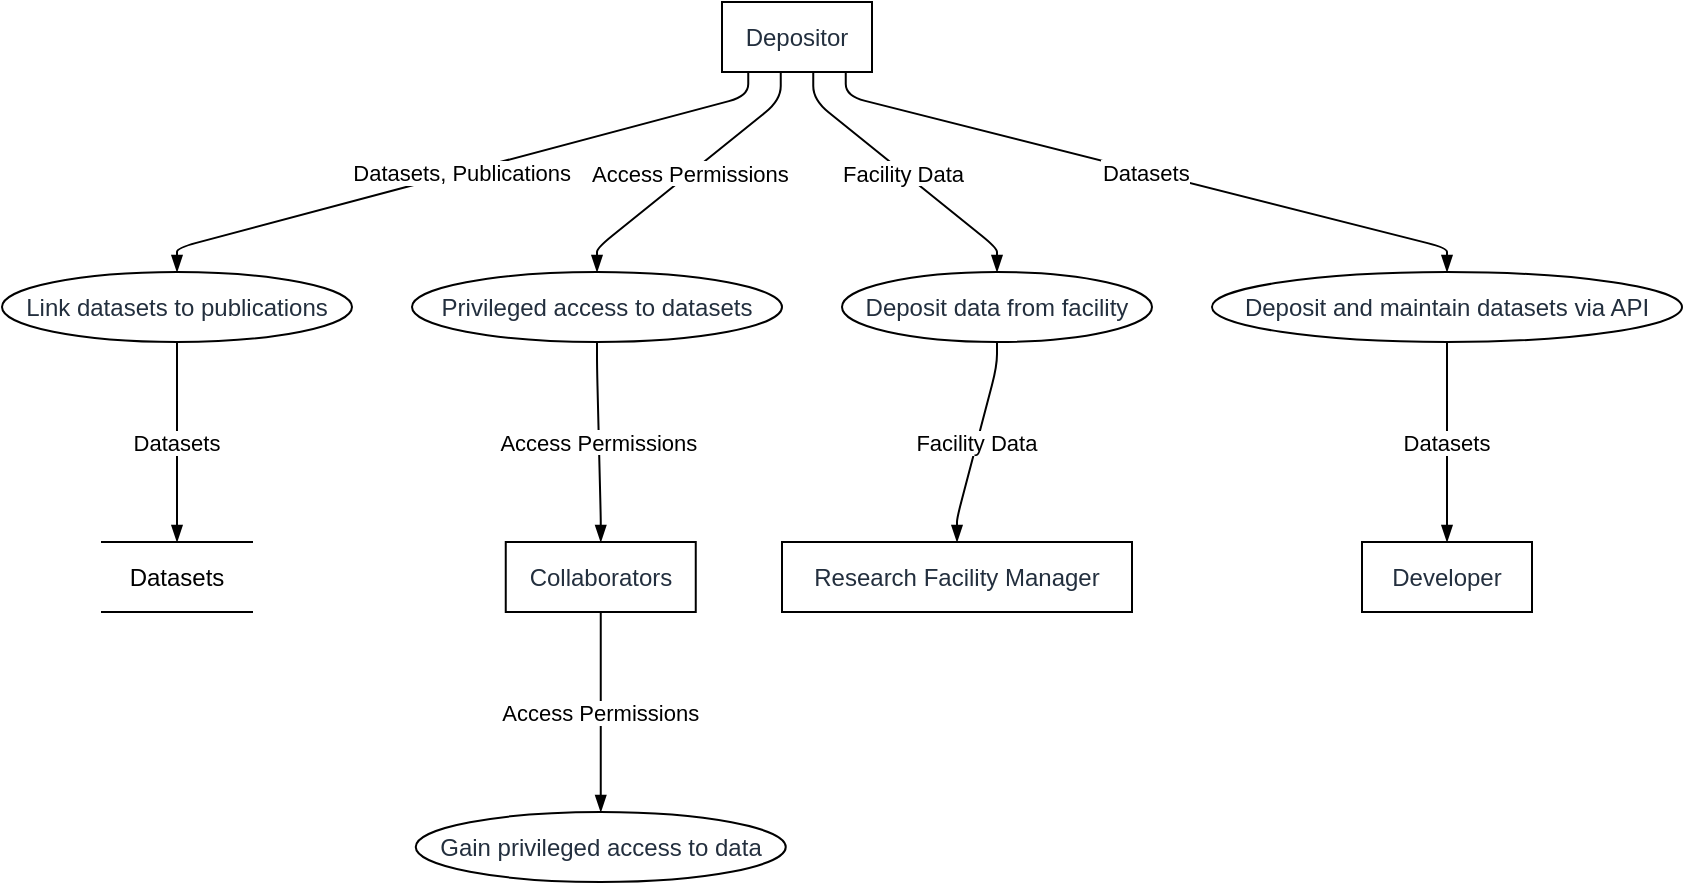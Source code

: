 <mxfile version="23.0.2" type="device">
  <diagram name="Page-1" id="t7RhqWPJNzDJsvXJ_Wyx">
    <mxGraphModel dx="794" dy="511" grid="1" gridSize="10" guides="1" tooltips="1" connect="1" arrows="1" fold="1" page="1" pageScale="1" pageWidth="827" pageHeight="1169" math="0" shadow="0">
      <root>
        <mxCell id="0" />
        <mxCell id="1" parent="0" />
        <UserObject label="Depositor" type="externalEntity" source="" flow="" placeholders="1" id="-y20gHwGtZj0vVLyT8W0-18">
          <mxCell style="shape=rectangle;whiteSpace=wrap;html=1;fillColor=#ffffff;strokeColor=#000000;align=center;verticalAlign=middle;fontColor=#232F3E;" vertex="1" parent="1">
            <mxGeometry x="360" width="75" height="35" as="geometry" />
          </mxCell>
        </UserObject>
        <UserObject label="Link datasets to publications" type="process" source="1" flow="Datasets, Publications" placeholders="1" id="-y20gHwGtZj0vVLyT8W0-19">
          <mxCell style="shape=ellipse;perimeter=ellipsePerimeter;whiteSpace=wrap;html=1;fillColor=#ffffff;strokeColor=#000000;align=center;verticalAlign=middle;fontColor=#232F3E;" vertex="1" parent="1">
            <mxGeometry y="135" width="175" height="35" as="geometry" />
          </mxCell>
        </UserObject>
        <UserObject label="Datasets" type="dataStore" source="2" flow="Datasets" placeholders="1" id="-y20gHwGtZj0vVLyT8W0-20">
          <mxCell style="html=1;dashed=0;whiteSpace=wrap;shape=partialRectangle;right=0;left=0;" vertex="1" parent="1">
            <mxGeometry x="50" y="270" width="75" height="35" as="geometry" />
          </mxCell>
        </UserObject>
        <UserObject label="Privileged access to datasets" type="process" source="1" flow="Access Permissions" placeholders="1" id="-y20gHwGtZj0vVLyT8W0-21">
          <mxCell style="shape=ellipse;perimeter=ellipsePerimeter;whiteSpace=wrap;html=1;fillColor=#ffffff;strokeColor=#000000;align=center;verticalAlign=middle;fontColor=#232F3E;" vertex="1" parent="1">
            <mxGeometry x="205" y="135" width="185" height="35" as="geometry" />
          </mxCell>
        </UserObject>
        <UserObject label="Collaborators" type="externalEntity" source="4" flow="Access Permissions" placeholders="1" id="-y20gHwGtZj0vVLyT8W0-22">
          <mxCell style="shape=rectangle;whiteSpace=wrap;html=1;fillColor=#ffffff;strokeColor=#000000;align=center;verticalAlign=middle;fontColor=#232F3E;" vertex="1" parent="1">
            <mxGeometry x="251.875" y="270" width="95" height="35" as="geometry" />
          </mxCell>
        </UserObject>
        <UserObject label="Deposit data from facility" type="process" source="1" flow="Facility Data" placeholders="1" id="-y20gHwGtZj0vVLyT8W0-23">
          <mxCell style="shape=ellipse;perimeter=ellipsePerimeter;whiteSpace=wrap;html=1;fillColor=#ffffff;strokeColor=#000000;align=center;verticalAlign=middle;fontColor=#232F3E;" vertex="1" parent="1">
            <mxGeometry x="420" y="135" width="155" height="35" as="geometry" />
          </mxCell>
        </UserObject>
        <UserObject label="Research Facility Manager" type="externalEntity" source="6" flow="Facility Data" placeholders="1" id="-y20gHwGtZj0vVLyT8W0-24">
          <mxCell style="shape=rectangle;whiteSpace=wrap;html=1;fillColor=#ffffff;strokeColor=#000000;align=center;verticalAlign=middle;fontColor=#232F3E;" vertex="1" parent="1">
            <mxGeometry x="390" y="270" width="175" height="35" as="geometry" />
          </mxCell>
        </UserObject>
        <UserObject label="Deposit and maintain datasets via API" type="process" source="1" flow="Datasets" placeholders="1" id="-y20gHwGtZj0vVLyT8W0-25">
          <mxCell style="shape=ellipse;perimeter=ellipsePerimeter;whiteSpace=wrap;html=1;fillColor=#ffffff;strokeColor=#000000;align=center;verticalAlign=middle;fontColor=#232F3E;" vertex="1" parent="1">
            <mxGeometry x="605" y="135" width="235" height="35" as="geometry" />
          </mxCell>
        </UserObject>
        <UserObject label="Developer" type="externalEntity" source="8" flow="Datasets" placeholders="1" id="-y20gHwGtZj0vVLyT8W0-26">
          <mxCell style="shape=rectangle;whiteSpace=wrap;html=1;fillColor=#ffffff;strokeColor=#000000;align=center;verticalAlign=middle;fontColor=#232F3E;" vertex="1" parent="1">
            <mxGeometry x="680" y="270" width="85" height="35" as="geometry" />
          </mxCell>
        </UserObject>
        <UserObject label="Gain privileged access to data" type="process" source="5" flow="Access Permissions" placeholders="1" id="-y20gHwGtZj0vVLyT8W0-27">
          <mxCell style="shape=ellipse;perimeter=ellipsePerimeter;whiteSpace=wrap;html=1;fillColor=#ffffff;strokeColor=#000000;align=center;verticalAlign=middle;fontColor=#232F3E;" vertex="1" parent="1">
            <mxGeometry x="206.875" y="405" width="185" height="35" as="geometry" />
          </mxCell>
        </UserObject>
        <mxCell id="-y20gHwGtZj0vVLyT8W0-28" value="Datasets, Publications" style="endArrow=blockThin;endFill=1;fontSize=11;orthogonal=1;noEdgeStyle=1;" edge="1" parent="1" source="-y20gHwGtZj0vVLyT8W0-18" target="-y20gHwGtZj0vVLyT8W0-19">
          <mxGeometry relative="1" as="geometry">
            <Array as="points">
              <mxPoint x="373.125" y="47" />
              <mxPoint x="87.5" y="123" />
            </Array>
          </mxGeometry>
        </mxCell>
        <mxCell id="-y20gHwGtZj0vVLyT8W0-29" value="Datasets" style="endArrow=blockThin;endFill=1;fontSize=11;orthogonal=1;noEdgeStyle=1;" edge="1" parent="1" source="-y20gHwGtZj0vVLyT8W0-19" target="-y20gHwGtZj0vVLyT8W0-20">
          <mxGeometry relative="1" as="geometry">
            <Array as="points">
              <mxPoint x="87.5" y="182" />
              <mxPoint x="87.5" y="258" />
            </Array>
          </mxGeometry>
        </mxCell>
        <mxCell id="-y20gHwGtZj0vVLyT8W0-30" value="Access Permissions" style="endArrow=blockThin;endFill=1;fontSize=11;orthogonal=1;noEdgeStyle=1;" edge="1" parent="1" source="-y20gHwGtZj0vVLyT8W0-18" target="-y20gHwGtZj0vVLyT8W0-21">
          <mxGeometry relative="1" as="geometry">
            <Array as="points">
              <mxPoint x="389.375" y="49" />
              <mxPoint x="297.5" y="123" />
            </Array>
          </mxGeometry>
        </mxCell>
        <mxCell id="-y20gHwGtZj0vVLyT8W0-31" value="Access Permissions" style="endArrow=blockThin;endFill=1;fontSize=11;orthogonal=1;noEdgeStyle=1;" edge="1" parent="1" source="-y20gHwGtZj0vVLyT8W0-21" target="-y20gHwGtZj0vVLyT8W0-22">
          <mxGeometry relative="1" as="geometry">
            <Array as="points">
              <mxPoint x="297.5" y="182" />
              <mxPoint x="299.375" y="258" />
            </Array>
          </mxGeometry>
        </mxCell>
        <mxCell id="-y20gHwGtZj0vVLyT8W0-32" value="Facility Data" style="endArrow=blockThin;endFill=1;fontSize=11;orthogonal=1;noEdgeStyle=1;" edge="1" parent="1" source="-y20gHwGtZj0vVLyT8W0-18" target="-y20gHwGtZj0vVLyT8W0-23">
          <mxGeometry relative="1" as="geometry">
            <Array as="points">
              <mxPoint x="405.625" y="49" />
              <mxPoint x="497.5" y="123" />
            </Array>
          </mxGeometry>
        </mxCell>
        <mxCell id="-y20gHwGtZj0vVLyT8W0-33" value="Facility Data" style="endArrow=blockThin;endFill=1;fontSize=11;orthogonal=1;noEdgeStyle=1;" edge="1" parent="1" source="-y20gHwGtZj0vVLyT8W0-23" target="-y20gHwGtZj0vVLyT8W0-24">
          <mxGeometry relative="1" as="geometry">
            <Array as="points">
              <mxPoint x="497.5" y="182" />
              <mxPoint x="477.5" y="258" />
            </Array>
          </mxGeometry>
        </mxCell>
        <mxCell id="-y20gHwGtZj0vVLyT8W0-34" value="Datasets" style="endArrow=blockThin;endFill=1;fontSize=11;orthogonal=1;noEdgeStyle=1;" edge="1" parent="1" source="-y20gHwGtZj0vVLyT8W0-18" target="-y20gHwGtZj0vVLyT8W0-25">
          <mxGeometry relative="1" as="geometry">
            <Array as="points">
              <mxPoint x="421.875" y="47" />
              <mxPoint x="722.5" y="123" />
            </Array>
          </mxGeometry>
        </mxCell>
        <mxCell id="-y20gHwGtZj0vVLyT8W0-35" value="Datasets" style="endArrow=blockThin;endFill=1;fontSize=11;orthogonal=1;noEdgeStyle=1;" edge="1" parent="1" source="-y20gHwGtZj0vVLyT8W0-25" target="-y20gHwGtZj0vVLyT8W0-26">
          <mxGeometry relative="1" as="geometry">
            <Array as="points">
              <mxPoint x="722.5" y="182" />
              <mxPoint x="722.5" y="258" />
            </Array>
          </mxGeometry>
        </mxCell>
        <mxCell id="-y20gHwGtZj0vVLyT8W0-36" value="Access Permissions" style="endArrow=blockThin;endFill=1;fontSize=11;orthogonal=1;noEdgeStyle=1;" edge="1" parent="1" source="-y20gHwGtZj0vVLyT8W0-22" target="-y20gHwGtZj0vVLyT8W0-27">
          <mxGeometry relative="1" as="geometry">
            <Array as="points">
              <mxPoint x="299.375" y="317" />
              <mxPoint x="299.375" y="393" />
            </Array>
          </mxGeometry>
        </mxCell>
      </root>
    </mxGraphModel>
  </diagram>
</mxfile>

